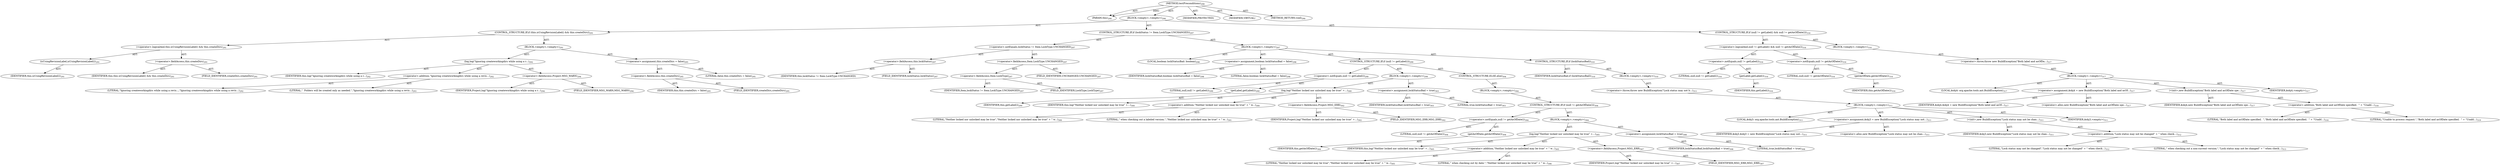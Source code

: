 digraph "testPreconditions" {  
"111669149708" [label = <(METHOD,testPreconditions)<SUB>290</SUB>> ]
"115964117004" [label = <(PARAM,this)<SUB>290</SUB>> ]
"25769803800" [label = <(BLOCK,&lt;empty&gt;,&lt;empty&gt;)<SUB>290</SUB>> ]
"47244640265" [label = <(CONTROL_STRUCTURE,IF,if (this.isUsingRevisionLabel() &amp;&amp; this.createDirs))<SUB>291</SUB>> ]
"30064771117" [label = <(&lt;operator&gt;.logicalAnd,this.isUsingRevisionLabel() &amp;&amp; this.createDirs)<SUB>291</SUB>> ]
"30064771118" [label = <(isUsingRevisionLabel,isUsingRevisionLabel())<SUB>291</SUB>> ]
"68719476753" [label = <(IDENTIFIER,this,isUsingRevisionLabel())<SUB>291</SUB>> ]
"30064771119" [label = <(&lt;operator&gt;.fieldAccess,this.createDirs)<SUB>291</SUB>> ]
"68719476754" [label = <(IDENTIFIER,this,this.isUsingRevisionLabel() &amp;&amp; this.createDirs)<SUB>291</SUB>> ]
"55834574862" [label = <(FIELD_IDENTIFIER,createDirs,createDirs)<SUB>291</SUB>> ]
"25769803801" [label = <(BLOCK,&lt;empty&gt;,&lt;empty&gt;)<SUB>291</SUB>> ]
"30064771120" [label = <(log,log(&quot;Ignoring createworkingdirs while using a r...)<SUB>292</SUB>> ]
"68719476755" [label = <(IDENTIFIER,this,log(&quot;Ignoring createworkingdirs while using a r...)<SUB>292</SUB>> ]
"30064771121" [label = <(&lt;operator&gt;.addition,&quot;Ignoring createworkingdirs while using a revis...)<SUB>292</SUB>> ]
"90194313218" [label = <(LITERAL,&quot;Ignoring createworkingdirs while using a revis...,&quot;Ignoring createworkingdirs while using a revis...)<SUB>292</SUB>> ]
"90194313219" [label = <(LITERAL,&quot;  Folders will be created only as needed.&quot;,&quot;Ignoring createworkingdirs while using a revis...)<SUB>293</SUB>> ]
"30064771122" [label = <(&lt;operator&gt;.fieldAccess,Project.MSG_WARN)<SUB>294</SUB>> ]
"68719476871" [label = <(IDENTIFIER,Project,log(&quot;Ignoring createworkingdirs while using a r...)<SUB>294</SUB>> ]
"55834574863" [label = <(FIELD_IDENTIFIER,MSG_WARN,MSG_WARN)<SUB>294</SUB>> ]
"30064771123" [label = <(&lt;operator&gt;.assignment,this.createDirs = false)<SUB>295</SUB>> ]
"30064771124" [label = <(&lt;operator&gt;.fieldAccess,this.createDirs)<SUB>295</SUB>> ]
"68719476756" [label = <(IDENTIFIER,this,this.createDirs = false)<SUB>295</SUB>> ]
"55834574864" [label = <(FIELD_IDENTIFIER,createDirs,createDirs)<SUB>295</SUB>> ]
"90194313220" [label = <(LITERAL,false,this.createDirs = false)<SUB>295</SUB>> ]
"47244640266" [label = <(CONTROL_STRUCTURE,IF,if (lockStatus != Item.LockType.UNCHANGED))<SUB>297</SUB>> ]
"30064771125" [label = <(&lt;operator&gt;.notEquals,lockStatus != Item.LockType.UNCHANGED)<SUB>297</SUB>> ]
"30064771126" [label = <(&lt;operator&gt;.fieldAccess,this.lockStatus)<SUB>297</SUB>> ]
"68719476872" [label = <(IDENTIFIER,this,lockStatus != Item.LockType.UNCHANGED)> ]
"55834574865" [label = <(FIELD_IDENTIFIER,lockStatus,lockStatus)<SUB>297</SUB>> ]
"30064771127" [label = <(&lt;operator&gt;.fieldAccess,Item.LockType.UNCHANGED)<SUB>297</SUB>> ]
"30064771128" [label = <(&lt;operator&gt;.fieldAccess,Item.LockType)<SUB>297</SUB>> ]
"68719476873" [label = <(IDENTIFIER,Item,lockStatus != Item.LockType.UNCHANGED)<SUB>297</SUB>> ]
"55834574866" [label = <(FIELD_IDENTIFIER,LockType,LockType)<SUB>297</SUB>> ]
"55834574867" [label = <(FIELD_IDENTIFIER,UNCHANGED,UNCHANGED)<SUB>297</SUB>> ]
"25769803802" [label = <(BLOCK,&lt;empty&gt;,&lt;empty&gt;)<SUB>297</SUB>> ]
"94489280517" [label = <(LOCAL,boolean lockStatusBad: boolean)<SUB>298</SUB>> ]
"30064771129" [label = <(&lt;operator&gt;.assignment,boolean lockStatusBad = false)<SUB>298</SUB>> ]
"68719476874" [label = <(IDENTIFIER,lockStatusBad,boolean lockStatusBad = false)<SUB>298</SUB>> ]
"90194313221" [label = <(LITERAL,false,boolean lockStatusBad = false)<SUB>298</SUB>> ]
"47244640267" [label = <(CONTROL_STRUCTURE,IF,if (null != getLabel()))<SUB>299</SUB>> ]
"30064771130" [label = <(&lt;operator&gt;.notEquals,null != getLabel())<SUB>299</SUB>> ]
"90194313222" [label = <(LITERAL,null,null != getLabel())<SUB>299</SUB>> ]
"30064771131" [label = <(getLabel,getLabel())<SUB>299</SUB>> ]
"68719476757" [label = <(IDENTIFIER,this,getLabel())<SUB>299</SUB>> ]
"25769803803" [label = <(BLOCK,&lt;empty&gt;,&lt;empty&gt;)<SUB>299</SUB>> ]
"30064771132" [label = <(log,log(&quot;Neither locked nor unlocked may be true&quot; +...)<SUB>300</SUB>> ]
"68719476758" [label = <(IDENTIFIER,this,log(&quot;Neither locked nor unlocked may be true&quot; +...)<SUB>300</SUB>> ]
"30064771133" [label = <(&lt;operator&gt;.addition,&quot;Neither locked nor unlocked may be true&quot; + &quot; w...)<SUB>300</SUB>> ]
"90194313223" [label = <(LITERAL,&quot;Neither locked nor unlocked may be true&quot;,&quot;Neither locked nor unlocked may be true&quot; + &quot; w...)<SUB>300</SUB>> ]
"90194313224" [label = <(LITERAL,&quot; when checking out a labeled version.&quot;,&quot;Neither locked nor unlocked may be true&quot; + &quot; w...)<SUB>301</SUB>> ]
"30064771134" [label = <(&lt;operator&gt;.fieldAccess,Project.MSG_ERR)<SUB>302</SUB>> ]
"68719476875" [label = <(IDENTIFIER,Project,log(&quot;Neither locked nor unlocked may be true&quot; +...)<SUB>302</SUB>> ]
"55834574868" [label = <(FIELD_IDENTIFIER,MSG_ERR,MSG_ERR)<SUB>302</SUB>> ]
"30064771135" [label = <(&lt;operator&gt;.assignment,lockStatusBad = true)<SUB>303</SUB>> ]
"68719476876" [label = <(IDENTIFIER,lockStatusBad,lockStatusBad = true)<SUB>303</SUB>> ]
"90194313225" [label = <(LITERAL,true,lockStatusBad = true)<SUB>303</SUB>> ]
"47244640268" [label = <(CONTROL_STRUCTURE,ELSE,else)<SUB>304</SUB>> ]
"25769803804" [label = <(BLOCK,&lt;empty&gt;,&lt;empty&gt;)<SUB>304</SUB>> ]
"47244640269" [label = <(CONTROL_STRUCTURE,IF,if (null != getAsOfDate()))<SUB>304</SUB>> ]
"30064771136" [label = <(&lt;operator&gt;.notEquals,null != getAsOfDate())<SUB>304</SUB>> ]
"90194313226" [label = <(LITERAL,null,null != getAsOfDate())<SUB>304</SUB>> ]
"30064771137" [label = <(getAsOfDate,getAsOfDate())<SUB>304</SUB>> ]
"68719476759" [label = <(IDENTIFIER,this,getAsOfDate())<SUB>304</SUB>> ]
"25769803805" [label = <(BLOCK,&lt;empty&gt;,&lt;empty&gt;)<SUB>304</SUB>> ]
"30064771138" [label = <(log,log(&quot;Neither locked nor unlocked may be true&quot; +...)<SUB>305</SUB>> ]
"68719476760" [label = <(IDENTIFIER,this,log(&quot;Neither locked nor unlocked may be true&quot; +...)<SUB>305</SUB>> ]
"30064771139" [label = <(&lt;operator&gt;.addition,&quot;Neither locked nor unlocked may be true&quot; + &quot; w...)<SUB>305</SUB>> ]
"90194313227" [label = <(LITERAL,&quot;Neither locked nor unlocked may be true&quot;,&quot;Neither locked nor unlocked may be true&quot; + &quot; w...)<SUB>305</SUB>> ]
"90194313228" [label = <(LITERAL,&quot; when checking out by date.&quot;,&quot;Neither locked nor unlocked may be true&quot; + &quot; w...)<SUB>306</SUB>> ]
"30064771140" [label = <(&lt;operator&gt;.fieldAccess,Project.MSG_ERR)<SUB>307</SUB>> ]
"68719476877" [label = <(IDENTIFIER,Project,log(&quot;Neither locked nor unlocked may be true&quot; +...)<SUB>307</SUB>> ]
"55834574869" [label = <(FIELD_IDENTIFIER,MSG_ERR,MSG_ERR)<SUB>307</SUB>> ]
"30064771141" [label = <(&lt;operator&gt;.assignment,lockStatusBad = true)<SUB>308</SUB>> ]
"68719476878" [label = <(IDENTIFIER,lockStatusBad,lockStatusBad = true)<SUB>308</SUB>> ]
"90194313229" [label = <(LITERAL,true,lockStatusBad = true)<SUB>308</SUB>> ]
"47244640270" [label = <(CONTROL_STRUCTURE,IF,if (lockStatusBad))<SUB>310</SUB>> ]
"68719476879" [label = <(IDENTIFIER,lockStatusBad,if (lockStatusBad))<SUB>310</SUB>> ]
"25769803806" [label = <(BLOCK,&lt;empty&gt;,&lt;empty&gt;)<SUB>310</SUB>> ]
"30064771142" [label = <(&lt;operator&gt;.throw,throw new BuildException(&quot;Lock status may not b...)<SUB>311</SUB>> ]
"25769803807" [label = <(BLOCK,&lt;empty&gt;,&lt;empty&gt;)<SUB>311</SUB>> ]
"94489280518" [label = <(LOCAL,$obj3: org.apache.tools.ant.BuildException)<SUB>311</SUB>> ]
"30064771143" [label = <(&lt;operator&gt;.assignment,$obj3 = new BuildException(&quot;Lock status may not...)<SUB>311</SUB>> ]
"68719476880" [label = <(IDENTIFIER,$obj3,$obj3 = new BuildException(&quot;Lock status may not...)<SUB>311</SUB>> ]
"30064771144" [label = <(&lt;operator&gt;.alloc,new BuildException(&quot;Lock status may not be chan...)<SUB>311</SUB>> ]
"30064771145" [label = <(&lt;init&gt;,new BuildException(&quot;Lock status may not be chan...)<SUB>311</SUB>> ]
"68719476881" [label = <(IDENTIFIER,$obj3,new BuildException(&quot;Lock status may not be chan...)<SUB>311</SUB>> ]
"30064771146" [label = <(&lt;operator&gt;.addition,&quot;Lock status may not be changed&quot; + &quot; when check...)<SUB>312</SUB>> ]
"90194313230" [label = <(LITERAL,&quot;Lock status may not be changed&quot;,&quot;Lock status may not be changed&quot; + &quot; when check...)<SUB>312</SUB>> ]
"90194313231" [label = <(LITERAL,&quot; when checking out a non-current version.&quot;,&quot;Lock status may not be changed&quot; + &quot; when check...)<SUB>313</SUB>> ]
"68719476882" [label = <(IDENTIFIER,$obj3,&lt;empty&gt;)<SUB>311</SUB>> ]
"47244640271" [label = <(CONTROL_STRUCTURE,IF,if (null != getLabel() &amp;&amp; null != getAsOfDate()))<SUB>316</SUB>> ]
"30064771147" [label = <(&lt;operator&gt;.logicalAnd,null != getLabel() &amp;&amp; null != getAsOfDate())<SUB>316</SUB>> ]
"30064771148" [label = <(&lt;operator&gt;.notEquals,null != getLabel())<SUB>316</SUB>> ]
"90194313232" [label = <(LITERAL,null,null != getLabel())<SUB>316</SUB>> ]
"30064771149" [label = <(getLabel,getLabel())<SUB>316</SUB>> ]
"68719476761" [label = <(IDENTIFIER,this,getLabel())<SUB>316</SUB>> ]
"30064771150" [label = <(&lt;operator&gt;.notEquals,null != getAsOfDate())<SUB>316</SUB>> ]
"90194313233" [label = <(LITERAL,null,null != getAsOfDate())<SUB>316</SUB>> ]
"30064771151" [label = <(getAsOfDate,getAsOfDate())<SUB>316</SUB>> ]
"68719476762" [label = <(IDENTIFIER,this,getAsOfDate())<SUB>316</SUB>> ]
"25769803808" [label = <(BLOCK,&lt;empty&gt;,&lt;empty&gt;)<SUB>316</SUB>> ]
"30064771152" [label = <(&lt;operator&gt;.throw,throw new BuildException(&quot;Both label and asOfDa...)<SUB>317</SUB>> ]
"25769803809" [label = <(BLOCK,&lt;empty&gt;,&lt;empty&gt;)<SUB>317</SUB>> ]
"94489280519" [label = <(LOCAL,$obj4: org.apache.tools.ant.BuildException)<SUB>317</SUB>> ]
"30064771153" [label = <(&lt;operator&gt;.assignment,$obj4 = new BuildException(&quot;Both label and asOf...)<SUB>317</SUB>> ]
"68719476883" [label = <(IDENTIFIER,$obj4,$obj4 = new BuildException(&quot;Both label and asOf...)<SUB>317</SUB>> ]
"30064771154" [label = <(&lt;operator&gt;.alloc,new BuildException(&quot;Both label and asOfDate spe...)<SUB>317</SUB>> ]
"30064771155" [label = <(&lt;init&gt;,new BuildException(&quot;Both label and asOfDate spe...)<SUB>317</SUB>> ]
"68719476884" [label = <(IDENTIFIER,$obj4,new BuildException(&quot;Both label and asOfDate spe...)<SUB>317</SUB>> ]
"30064771156" [label = <(&lt;operator&gt;.addition,&quot;Both label and asOfDate specified.  &quot; + &quot;Unabl...)<SUB>318</SUB>> ]
"90194313234" [label = <(LITERAL,&quot;Both label and asOfDate specified.  &quot;,&quot;Both label and asOfDate specified.  &quot; + &quot;Unabl...)<SUB>318</SUB>> ]
"90194313235" [label = <(LITERAL,&quot;Unable to process request.&quot;,&quot;Both label and asOfDate specified.  &quot; + &quot;Unabl...)<SUB>319</SUB>> ]
"68719476885" [label = <(IDENTIFIER,$obj4,&lt;empty&gt;)<SUB>317</SUB>> ]
"133143986205" [label = <(MODIFIER,PROTECTED)> ]
"133143986206" [label = <(MODIFIER,VIRTUAL)> ]
"128849018892" [label = <(METHOD_RETURN,void)<SUB>290</SUB>> ]
  "111669149708" -> "115964117004"  [ label = "AST: "] 
  "111669149708" -> "25769803800"  [ label = "AST: "] 
  "111669149708" -> "133143986205"  [ label = "AST: "] 
  "111669149708" -> "133143986206"  [ label = "AST: "] 
  "111669149708" -> "128849018892"  [ label = "AST: "] 
  "25769803800" -> "47244640265"  [ label = "AST: "] 
  "25769803800" -> "47244640266"  [ label = "AST: "] 
  "25769803800" -> "47244640271"  [ label = "AST: "] 
  "47244640265" -> "30064771117"  [ label = "AST: "] 
  "47244640265" -> "25769803801"  [ label = "AST: "] 
  "30064771117" -> "30064771118"  [ label = "AST: "] 
  "30064771117" -> "30064771119"  [ label = "AST: "] 
  "30064771118" -> "68719476753"  [ label = "AST: "] 
  "30064771119" -> "68719476754"  [ label = "AST: "] 
  "30064771119" -> "55834574862"  [ label = "AST: "] 
  "25769803801" -> "30064771120"  [ label = "AST: "] 
  "25769803801" -> "30064771123"  [ label = "AST: "] 
  "30064771120" -> "68719476755"  [ label = "AST: "] 
  "30064771120" -> "30064771121"  [ label = "AST: "] 
  "30064771120" -> "30064771122"  [ label = "AST: "] 
  "30064771121" -> "90194313218"  [ label = "AST: "] 
  "30064771121" -> "90194313219"  [ label = "AST: "] 
  "30064771122" -> "68719476871"  [ label = "AST: "] 
  "30064771122" -> "55834574863"  [ label = "AST: "] 
  "30064771123" -> "30064771124"  [ label = "AST: "] 
  "30064771123" -> "90194313220"  [ label = "AST: "] 
  "30064771124" -> "68719476756"  [ label = "AST: "] 
  "30064771124" -> "55834574864"  [ label = "AST: "] 
  "47244640266" -> "30064771125"  [ label = "AST: "] 
  "47244640266" -> "25769803802"  [ label = "AST: "] 
  "30064771125" -> "30064771126"  [ label = "AST: "] 
  "30064771125" -> "30064771127"  [ label = "AST: "] 
  "30064771126" -> "68719476872"  [ label = "AST: "] 
  "30064771126" -> "55834574865"  [ label = "AST: "] 
  "30064771127" -> "30064771128"  [ label = "AST: "] 
  "30064771127" -> "55834574867"  [ label = "AST: "] 
  "30064771128" -> "68719476873"  [ label = "AST: "] 
  "30064771128" -> "55834574866"  [ label = "AST: "] 
  "25769803802" -> "94489280517"  [ label = "AST: "] 
  "25769803802" -> "30064771129"  [ label = "AST: "] 
  "25769803802" -> "47244640267"  [ label = "AST: "] 
  "25769803802" -> "47244640270"  [ label = "AST: "] 
  "30064771129" -> "68719476874"  [ label = "AST: "] 
  "30064771129" -> "90194313221"  [ label = "AST: "] 
  "47244640267" -> "30064771130"  [ label = "AST: "] 
  "47244640267" -> "25769803803"  [ label = "AST: "] 
  "47244640267" -> "47244640268"  [ label = "AST: "] 
  "30064771130" -> "90194313222"  [ label = "AST: "] 
  "30064771130" -> "30064771131"  [ label = "AST: "] 
  "30064771131" -> "68719476757"  [ label = "AST: "] 
  "25769803803" -> "30064771132"  [ label = "AST: "] 
  "25769803803" -> "30064771135"  [ label = "AST: "] 
  "30064771132" -> "68719476758"  [ label = "AST: "] 
  "30064771132" -> "30064771133"  [ label = "AST: "] 
  "30064771132" -> "30064771134"  [ label = "AST: "] 
  "30064771133" -> "90194313223"  [ label = "AST: "] 
  "30064771133" -> "90194313224"  [ label = "AST: "] 
  "30064771134" -> "68719476875"  [ label = "AST: "] 
  "30064771134" -> "55834574868"  [ label = "AST: "] 
  "30064771135" -> "68719476876"  [ label = "AST: "] 
  "30064771135" -> "90194313225"  [ label = "AST: "] 
  "47244640268" -> "25769803804"  [ label = "AST: "] 
  "25769803804" -> "47244640269"  [ label = "AST: "] 
  "47244640269" -> "30064771136"  [ label = "AST: "] 
  "47244640269" -> "25769803805"  [ label = "AST: "] 
  "30064771136" -> "90194313226"  [ label = "AST: "] 
  "30064771136" -> "30064771137"  [ label = "AST: "] 
  "30064771137" -> "68719476759"  [ label = "AST: "] 
  "25769803805" -> "30064771138"  [ label = "AST: "] 
  "25769803805" -> "30064771141"  [ label = "AST: "] 
  "30064771138" -> "68719476760"  [ label = "AST: "] 
  "30064771138" -> "30064771139"  [ label = "AST: "] 
  "30064771138" -> "30064771140"  [ label = "AST: "] 
  "30064771139" -> "90194313227"  [ label = "AST: "] 
  "30064771139" -> "90194313228"  [ label = "AST: "] 
  "30064771140" -> "68719476877"  [ label = "AST: "] 
  "30064771140" -> "55834574869"  [ label = "AST: "] 
  "30064771141" -> "68719476878"  [ label = "AST: "] 
  "30064771141" -> "90194313229"  [ label = "AST: "] 
  "47244640270" -> "68719476879"  [ label = "AST: "] 
  "47244640270" -> "25769803806"  [ label = "AST: "] 
  "25769803806" -> "30064771142"  [ label = "AST: "] 
  "30064771142" -> "25769803807"  [ label = "AST: "] 
  "25769803807" -> "94489280518"  [ label = "AST: "] 
  "25769803807" -> "30064771143"  [ label = "AST: "] 
  "25769803807" -> "30064771145"  [ label = "AST: "] 
  "25769803807" -> "68719476882"  [ label = "AST: "] 
  "30064771143" -> "68719476880"  [ label = "AST: "] 
  "30064771143" -> "30064771144"  [ label = "AST: "] 
  "30064771145" -> "68719476881"  [ label = "AST: "] 
  "30064771145" -> "30064771146"  [ label = "AST: "] 
  "30064771146" -> "90194313230"  [ label = "AST: "] 
  "30064771146" -> "90194313231"  [ label = "AST: "] 
  "47244640271" -> "30064771147"  [ label = "AST: "] 
  "47244640271" -> "25769803808"  [ label = "AST: "] 
  "30064771147" -> "30064771148"  [ label = "AST: "] 
  "30064771147" -> "30064771150"  [ label = "AST: "] 
  "30064771148" -> "90194313232"  [ label = "AST: "] 
  "30064771148" -> "30064771149"  [ label = "AST: "] 
  "30064771149" -> "68719476761"  [ label = "AST: "] 
  "30064771150" -> "90194313233"  [ label = "AST: "] 
  "30064771150" -> "30064771151"  [ label = "AST: "] 
  "30064771151" -> "68719476762"  [ label = "AST: "] 
  "25769803808" -> "30064771152"  [ label = "AST: "] 
  "30064771152" -> "25769803809"  [ label = "AST: "] 
  "25769803809" -> "94489280519"  [ label = "AST: "] 
  "25769803809" -> "30064771153"  [ label = "AST: "] 
  "25769803809" -> "30064771155"  [ label = "AST: "] 
  "25769803809" -> "68719476885"  [ label = "AST: "] 
  "30064771153" -> "68719476883"  [ label = "AST: "] 
  "30064771153" -> "30064771154"  [ label = "AST: "] 
  "30064771155" -> "68719476884"  [ label = "AST: "] 
  "30064771155" -> "30064771156"  [ label = "AST: "] 
  "30064771156" -> "90194313234"  [ label = "AST: "] 
  "30064771156" -> "90194313235"  [ label = "AST: "] 
  "111669149708" -> "115964117004"  [ label = "DDG: "] 
}
